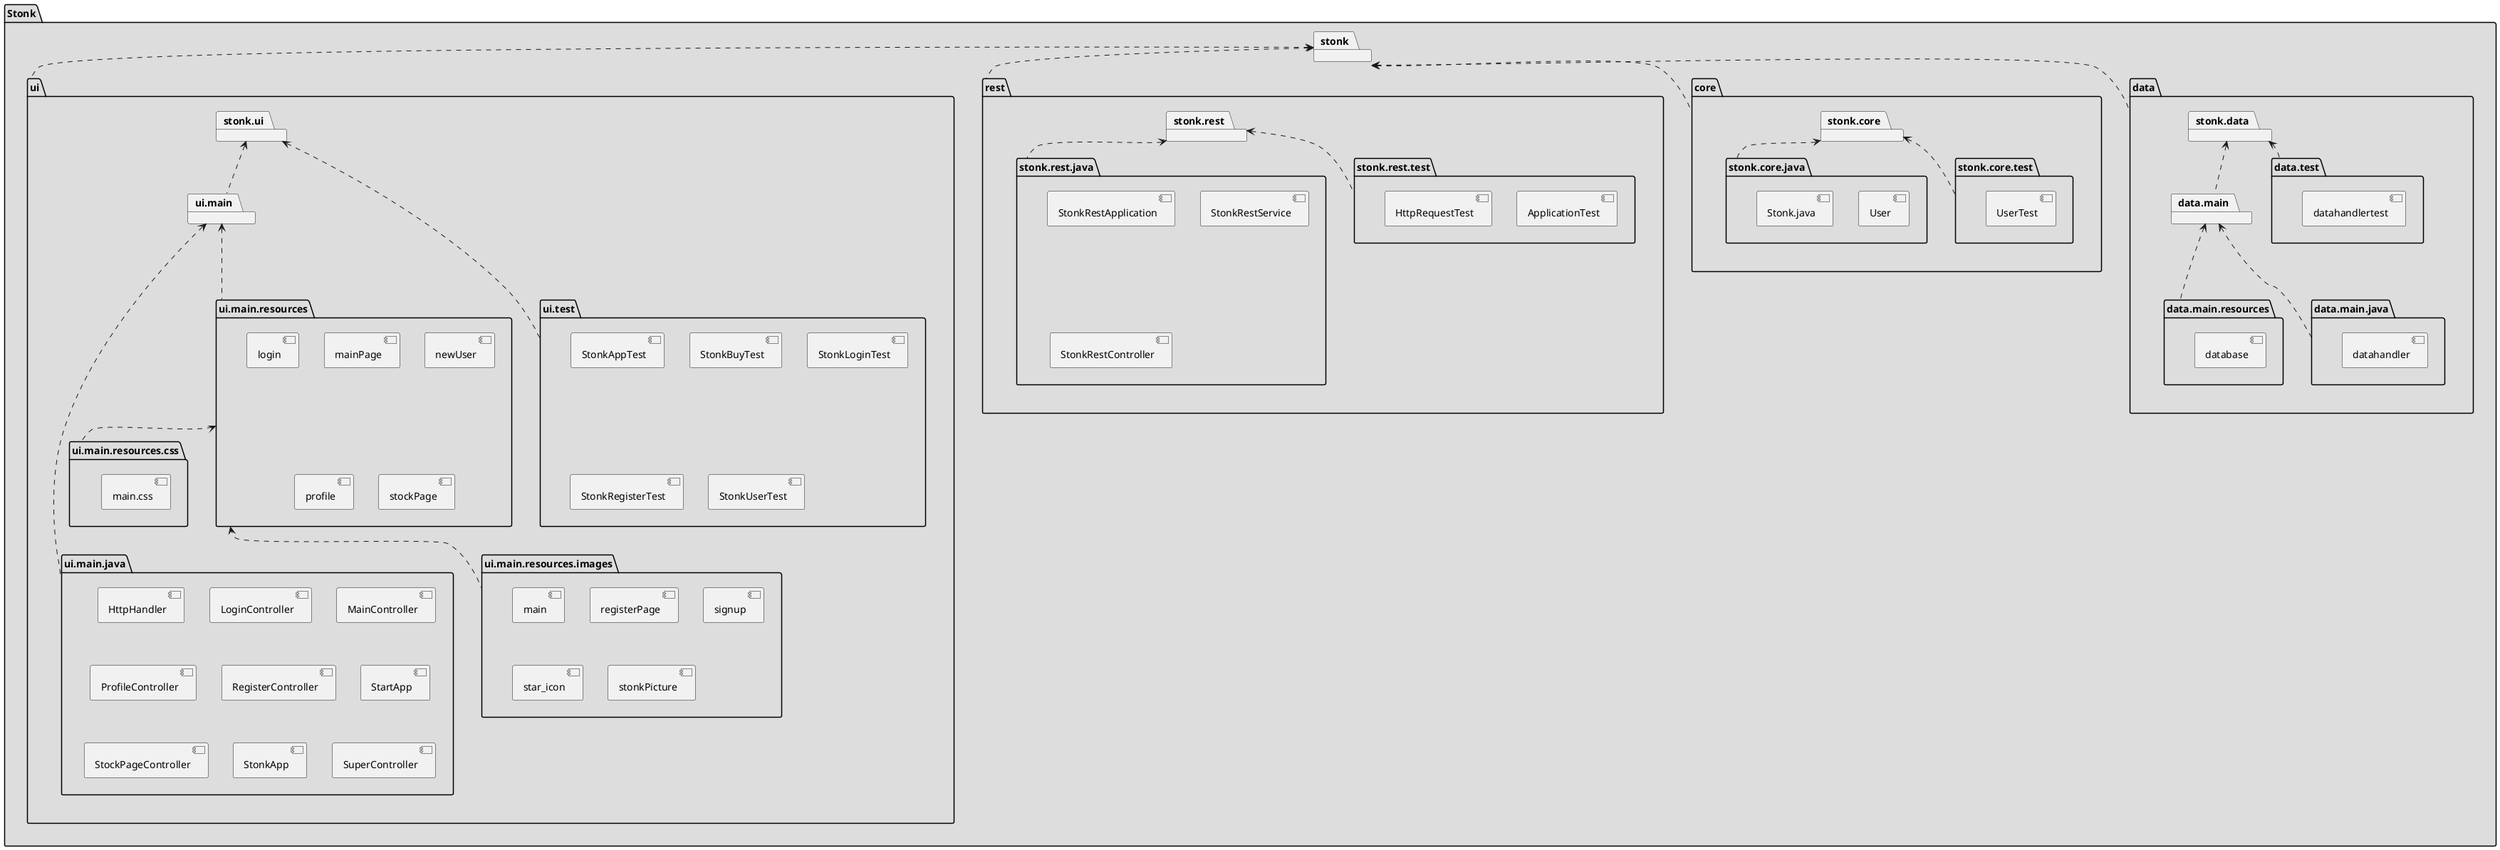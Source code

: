 @startuml treeStruct
package Stonk #DDDDDD {
    package stonk
    
    package ui #DDDDDD {
        package stonk.ui
        package ui.main.resources {
            component login
            component mainPage
            component newUser
            component profile
            component stockPage
        }
        package ui.main.resources.css {
            component main.css
        }
        package ui.main
        package ui.test{
            component StonkAppTest
            component StonkBuyTest
            component StonkLoginTest
            component StonkRegisterTest
            component StonkUserTest
        }
        package ui.main.resources.images {
            component main
            component registerPage
            component signup
            component star_icon
            component stockPage
            component stonkPicture
        }
        package ui.main.java {
            component HttpHandler
            component LoginController
            component MainController
            component ProfileController
            component RegisterController
            component StartApp
            component StockPageController
            component StonkApp
            component SuperController
        }
    }
    package rest #DDDDDD {
        package stonk.rest
        package stonk.rest.java {
            component StonkRestApplication
            component StonkRestService
            component StonkRestController
        }
        package stonk.rest.test {
            component ApplicationTest
            component HttpRequestTest
        }
    }
    package core #DDDDDD {
        package stonk.core 
        package stonk.core.java {
            component User
            component Stonk.java
        }
        package stonk.core.test {
            component UserTest
        }
    }
    package data #DDDDDD {
        package stonk.data 
        package data.main
        package data.main.resources {
            component database
        }
        package data.main.java {
            component datahandler
        }
        package data.test {
            component datahandlertest
        }
    }
}

stonk <.. ui
stonk <.. data
stonk <.. core
stonk <.. rest


stonk.ui <.. ui.main
stonk.ui <.. ui.test
ui.main <.. ui.main.java
ui.main <.. ui.main.resources
ui.main.resources <.. ui.main.resources.css
ui.main.resources <.. ui.main.resources.images

stonk.data <.. data.main
stonk.data <.. data.test
data.main <.. data.main.java
data.main <.. data.main.resources

stonk.core <.. stonk.core.java
stonk.core <.. stonk.core.test

stonk.rest <.. stonk.rest.java
stonk.rest <.. stonk.rest.test





@enduml